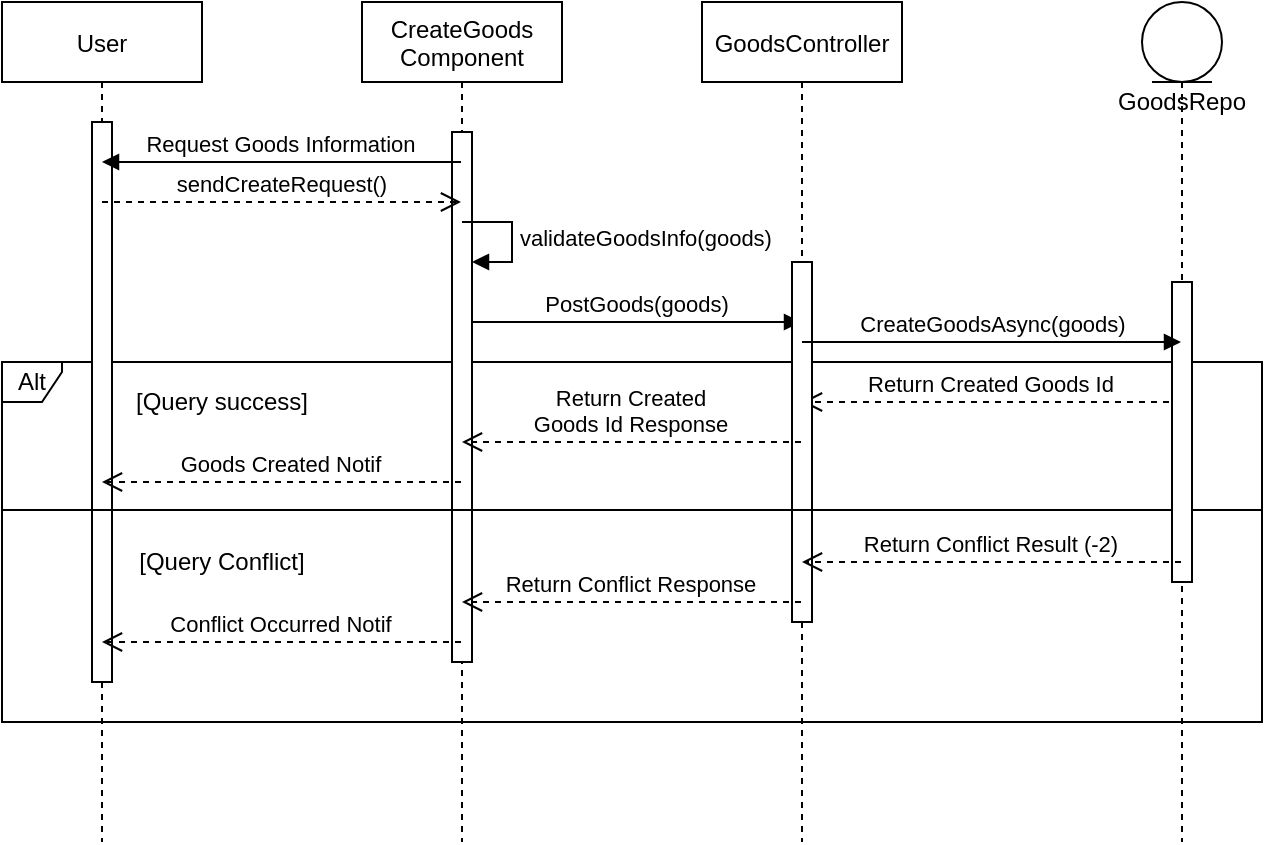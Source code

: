 <mxfile version="13.9.5" type="device" pages="4"><diagram id="jd_FFFFqi0_4Zgu6U5HR" name="Create"><mxGraphModel dx="1022" dy="537" grid="1" gridSize="10" guides="1" tooltips="1" connect="1" arrows="1" fold="1" page="1" pageScale="1" pageWidth="850" pageHeight="1100" math="0" shadow="0"><root><mxCell id="0"/><mxCell id="1" parent="0"/><mxCell id="KHjsWVl6WgxrpaKe_uxW-1" value="Alt" style="shape=umlFrame;whiteSpace=wrap;html=1;width=30;height=20;" parent="1" vertex="1"><mxGeometry x="120" y="260" width="630" height="180" as="geometry"/></mxCell><mxCell id="KHjsWVl6WgxrpaKe_uxW-2" value="User" style="shape=umlLifeline;perimeter=lifelinePerimeter;container=1;collapsible=0;recursiveResize=0;rounded=0;shadow=0;strokeWidth=1;" parent="1" vertex="1"><mxGeometry x="120" y="80" width="100" height="420" as="geometry"/></mxCell><mxCell id="KHjsWVl6WgxrpaKe_uxW-3" value="" style="points=[];perimeter=orthogonalPerimeter;rounded=0;shadow=0;strokeWidth=1;" parent="KHjsWVl6WgxrpaKe_uxW-2" vertex="1"><mxGeometry x="45" y="60" width="10" height="280" as="geometry"/></mxCell><mxCell id="KHjsWVl6WgxrpaKe_uxW-4" value="Return Created Goods Id" style="verticalAlign=bottom;endArrow=open;dashed=1;endSize=8;shadow=0;strokeWidth=1;" parent="1" source="KHjsWVl6WgxrpaKe_uxW-20" target="KHjsWVl6WgxrpaKe_uxW-9" edge="1"><mxGeometry relative="1" as="geometry"><mxPoint x="520" y="310" as="targetPoint"/><Array as="points"><mxPoint x="600" y="280"/></Array><mxPoint x="689.5" y="280" as="sourcePoint"/></mxGeometry></mxCell><mxCell id="KHjsWVl6WgxrpaKe_uxW-5" value="PostGoods(goods)" style="verticalAlign=bottom;endArrow=block;shadow=0;strokeWidth=1;" parent="1" source="KHjsWVl6WgxrpaKe_uxW-6" target="KHjsWVl6WgxrpaKe_uxW-9" edge="1"><mxGeometry x="0.035" relative="1" as="geometry"><mxPoint x="275" y="160" as="sourcePoint"/><mxPoint x="500" y="226" as="targetPoint"/><Array as="points"><mxPoint x="420" y="240"/></Array><mxPoint as="offset"/></mxGeometry></mxCell><mxCell id="KHjsWVl6WgxrpaKe_uxW-6" value="CreateGoods&#10;Component" style="shape=umlLifeline;perimeter=lifelinePerimeter;container=1;collapsible=0;recursiveResize=0;rounded=0;shadow=0;strokeWidth=1;" parent="1" vertex="1"><mxGeometry x="300" y="80" width="100" height="420" as="geometry"/></mxCell><mxCell id="KHjsWVl6WgxrpaKe_uxW-7" value="" style="points=[];perimeter=orthogonalPerimeter;rounded=0;shadow=0;strokeWidth=1;" parent="KHjsWVl6WgxrpaKe_uxW-6" vertex="1"><mxGeometry x="45" y="65" width="10" height="265" as="geometry"/></mxCell><mxCell id="KHjsWVl6WgxrpaKe_uxW-8" value="validateGoodsInfo(goods)" style="edgeStyle=orthogonalEdgeStyle;html=1;align=left;spacingLeft=2;endArrow=block;rounded=0;entryX=1;entryY=0;" parent="KHjsWVl6WgxrpaKe_uxW-6" edge="1"><mxGeometry relative="1" as="geometry"><mxPoint x="50" y="110" as="sourcePoint"/><Array as="points"><mxPoint x="75" y="110"/></Array><mxPoint x="55" y="130" as="targetPoint"/></mxGeometry></mxCell><mxCell id="KHjsWVl6WgxrpaKe_uxW-9" value="GoodsController" style="shape=umlLifeline;perimeter=lifelinePerimeter;container=1;collapsible=0;recursiveResize=0;rounded=0;shadow=0;strokeWidth=1;" parent="1" vertex="1"><mxGeometry x="470" y="80" width="100" height="420" as="geometry"/></mxCell><mxCell id="KHjsWVl6WgxrpaKe_uxW-10" value="" style="points=[];perimeter=orthogonalPerimeter;rounded=0;shadow=0;strokeWidth=1;" parent="KHjsWVl6WgxrpaKe_uxW-9" vertex="1"><mxGeometry x="45" y="130" width="10" height="180" as="geometry"/></mxCell><mxCell id="KHjsWVl6WgxrpaKe_uxW-11" value="Goods Created Notif" style="verticalAlign=bottom;endArrow=open;dashed=1;endSize=8;shadow=0;strokeWidth=1;" parent="1" source="KHjsWVl6WgxrpaKe_uxW-6" target="KHjsWVl6WgxrpaKe_uxW-2" edge="1"><mxGeometry relative="1" as="geometry"><mxPoint x="180" y="314" as="targetPoint"/><mxPoint x="350.17" y="320" as="sourcePoint"/><Array as="points"><mxPoint x="260" y="320"/></Array></mxGeometry></mxCell><mxCell id="KHjsWVl6WgxrpaKe_uxW-12" value="Return Conflict Response" style="verticalAlign=bottom;endArrow=open;dashed=1;endSize=8;shadow=0;strokeWidth=1;" parent="1" source="KHjsWVl6WgxrpaKe_uxW-9" target="KHjsWVl6WgxrpaKe_uxW-6" edge="1"><mxGeometry relative="1" as="geometry"><mxPoint x="350" y="380" as="targetPoint"/><mxPoint x="490" y="380" as="sourcePoint"/><Array as="points"><mxPoint x="430" y="380"/></Array></mxGeometry></mxCell><mxCell id="KHjsWVl6WgxrpaKe_uxW-13" value="Conflict Occurred Notif" style="verticalAlign=bottom;endArrow=open;dashed=1;endSize=8;shadow=0;strokeWidth=1;" parent="1" source="KHjsWVl6WgxrpaKe_uxW-6" target="KHjsWVl6WgxrpaKe_uxW-2" edge="1"><mxGeometry relative="1" as="geometry"><mxPoint x="180" y="400" as="targetPoint"/><mxPoint x="340" y="400" as="sourcePoint"/><Array as="points"><mxPoint x="260" y="400"/></Array></mxGeometry></mxCell><mxCell id="KHjsWVl6WgxrpaKe_uxW-14" value="Request Goods Information" style="verticalAlign=bottom;endArrow=block;shadow=0;strokeWidth=1;" parent="1" source="KHjsWVl6WgxrpaKe_uxW-6" target="KHjsWVl6WgxrpaKe_uxW-2" edge="1"><mxGeometry relative="1" as="geometry"><mxPoint x="180" y="170.22" as="sourcePoint"/><mxPoint x="175" y="183" as="targetPoint"/><Array as="points"><mxPoint x="270" y="160"/></Array></mxGeometry></mxCell><mxCell id="KHjsWVl6WgxrpaKe_uxW-15" value="Return Created &#10;Goods Id Response" style="verticalAlign=bottom;endArrow=open;dashed=1;endSize=8;shadow=0;strokeWidth=1;" parent="1" source="KHjsWVl6WgxrpaKe_uxW-9" target="KHjsWVl6WgxrpaKe_uxW-6" edge="1"><mxGeometry relative="1" as="geometry"><mxPoint x="360" y="280" as="targetPoint"/><mxPoint x="495.17" y="280.1" as="sourcePoint"/><Array as="points"><mxPoint x="430" y="300"/></Array></mxGeometry></mxCell><mxCell id="KHjsWVl6WgxrpaKe_uxW-16" value="[Query success]" style="text;html=1;strokeColor=none;fillColor=none;align=center;verticalAlign=middle;whiteSpace=wrap;rounded=0;" parent="1" vertex="1"><mxGeometry x="180" y="270" width="100" height="20" as="geometry"/></mxCell><mxCell id="KHjsWVl6WgxrpaKe_uxW-17" value="" style="line;strokeWidth=1;fillColor=none;align=left;verticalAlign=middle;spacingTop=-1;spacingLeft=3;spacingRight=3;rotatable=0;labelPosition=right;points=[];portConstraint=eastwest;" parent="1" vertex="1"><mxGeometry x="120" y="330" width="630" height="8" as="geometry"/></mxCell><mxCell id="KHjsWVl6WgxrpaKe_uxW-18" value="[Query Conflict]" style="text;html=1;strokeColor=none;fillColor=none;align=center;verticalAlign=middle;whiteSpace=wrap;rounded=0;" parent="1" vertex="1"><mxGeometry x="185" y="350" width="90" height="20" as="geometry"/></mxCell><mxCell id="KHjsWVl6WgxrpaKe_uxW-19" value="sendCreateRequest()" style="verticalAlign=bottom;endArrow=open;dashed=1;endSize=8;shadow=0;strokeWidth=1;" parent="1" source="KHjsWVl6WgxrpaKe_uxW-2" target="KHjsWVl6WgxrpaKe_uxW-6" edge="1"><mxGeometry relative="1" as="geometry"><mxPoint x="345" y="220" as="targetPoint"/><mxPoint x="175" y="220" as="sourcePoint"/><Array as="points"><mxPoint x="270" y="180"/></Array></mxGeometry></mxCell><mxCell id="KHjsWVl6WgxrpaKe_uxW-20" value="GoodsRepo" style="shape=umlLifeline;participant=umlEntity;perimeter=lifelinePerimeter;whiteSpace=wrap;html=1;container=1;collapsible=0;recursiveResize=0;verticalAlign=top;spacingTop=36;outlineConnect=0;" parent="1" vertex="1"><mxGeometry x="690" y="80" width="40" height="420" as="geometry"/></mxCell><mxCell id="KHjsWVl6WgxrpaKe_uxW-21" value="" style="html=1;points=[];perimeter=orthogonalPerimeter;" parent="KHjsWVl6WgxrpaKe_uxW-20" vertex="1"><mxGeometry x="15" y="140" width="10" height="150" as="geometry"/></mxCell><mxCell id="KHjsWVl6WgxrpaKe_uxW-22" value="Return Conflict Result (-2)" style="verticalAlign=bottom;endArrow=open;dashed=1;endSize=8;shadow=0;strokeWidth=1;" parent="1" source="KHjsWVl6WgxrpaKe_uxW-20" target="KHjsWVl6WgxrpaKe_uxW-9" edge="1"><mxGeometry relative="1" as="geometry"><mxPoint x="503.64" y="360.4" as="targetPoint"/><mxPoint x="689.5" y="360" as="sourcePoint"/><Array as="points"><mxPoint x="600" y="360"/></Array></mxGeometry></mxCell><mxCell id="KHjsWVl6WgxrpaKe_uxW-23" value="CreateGoodsAsync(goods)" style="html=1;verticalAlign=bottom;endArrow=block;" parent="1" source="KHjsWVl6WgxrpaKe_uxW-9" target="KHjsWVl6WgxrpaKe_uxW-20" edge="1"><mxGeometry width="80" relative="1" as="geometry"><mxPoint x="380" y="280" as="sourcePoint"/><mxPoint x="460" y="280" as="targetPoint"/><Array as="points"><mxPoint x="590" y="250"/></Array></mxGeometry></mxCell></root></mxGraphModel></diagram><diagram id="Ml4tQamNGofThZzvIT6g" name="Read"><mxGraphModel dx="1022" dy="537" grid="1" gridSize="10" guides="1" tooltips="1" connect="1" arrows="1" fold="1" page="1" pageScale="1" pageWidth="850" pageHeight="1100" math="0" shadow="0"><root><mxCell id="9LPj89g7nIXvsc9wr1Oa-0"/><mxCell id="9LPj89g7nIXvsc9wr1Oa-1" parent="9LPj89g7nIXvsc9wr1Oa-0"/><mxCell id="9LPj89g7nIXvsc9wr1Oa-2" value="User" style="shape=umlLifeline;perimeter=lifelinePerimeter;container=1;collapsible=0;recursiveResize=0;rounded=0;shadow=0;strokeWidth=1;" parent="9LPj89g7nIXvsc9wr1Oa-1" vertex="1"><mxGeometry x="80" y="80" width="100" height="290" as="geometry"/></mxCell><mxCell id="9LPj89g7nIXvsc9wr1Oa-3" value="" style="html=1;points=[];perimeter=orthogonalPerimeter;" parent="9LPj89g7nIXvsc9wr1Oa-2" vertex="1"><mxGeometry x="45" y="70" width="10" height="150" as="geometry"/></mxCell><mxCell id="9LPj89g7nIXvsc9wr1Oa-4" value="ReadGoods&#10;Component" style="shape=umlLifeline;perimeter=lifelinePerimeter;container=1;collapsible=0;recursiveResize=0;rounded=0;shadow=0;strokeWidth=1;" parent="9LPj89g7nIXvsc9wr1Oa-1" vertex="1"><mxGeometry x="300" y="80" width="100" height="290" as="geometry"/></mxCell><mxCell id="9LPj89g7nIXvsc9wr1Oa-5" value="" style="html=1;points=[];perimeter=orthogonalPerimeter;" parent="9LPj89g7nIXvsc9wr1Oa-4" vertex="1"><mxGeometry x="45" y="70" width="10" height="150" as="geometry"/></mxCell><mxCell id="9LPj89g7nIXvsc9wr1Oa-6" value="GoodsController" style="shape=umlLifeline;perimeter=lifelinePerimeter;container=1;collapsible=0;recursiveResize=0;rounded=0;shadow=0;strokeWidth=1;" parent="9LPj89g7nIXvsc9wr1Oa-1" vertex="1"><mxGeometry x="470" y="80" width="100" height="290" as="geometry"/></mxCell><mxCell id="9LPj89g7nIXvsc9wr1Oa-7" value="" style="html=1;points=[];perimeter=orthogonalPerimeter;" parent="9LPj89g7nIXvsc9wr1Oa-6" vertex="1"><mxGeometry x="45" y="90" width="10" height="110" as="geometry"/></mxCell><mxCell id="9LPj89g7nIXvsc9wr1Oa-8" value="sendGetGoodsRequest()" style="html=1;verticalAlign=bottom;endArrow=block;" parent="9LPj89g7nIXvsc9wr1Oa-1" source="9LPj89g7nIXvsc9wr1Oa-2" target="9LPj89g7nIXvsc9wr1Oa-4" edge="1"><mxGeometry width="80" relative="1" as="geometry"><mxPoint x="380" y="280" as="sourcePoint"/><mxPoint x="460" y="280" as="targetPoint"/><Array as="points"><mxPoint x="280" y="160"/></Array></mxGeometry></mxCell><mxCell id="9LPj89g7nIXvsc9wr1Oa-9" value="GoodsRepo" style="shape=umlLifeline;participant=umlEntity;perimeter=lifelinePerimeter;whiteSpace=wrap;html=1;container=1;collapsible=0;recursiveResize=0;verticalAlign=top;spacingTop=36;outlineConnect=0;" parent="9LPj89g7nIXvsc9wr1Oa-1" vertex="1"><mxGeometry x="670" y="80" width="40" height="290" as="geometry"/></mxCell><mxCell id="9LPj89g7nIXvsc9wr1Oa-10" value="" style="html=1;points=[];perimeter=orthogonalPerimeter;" parent="9LPj89g7nIXvsc9wr1Oa-9" vertex="1"><mxGeometry x="15" y="110" width="10" height="70" as="geometry"/></mxCell><mxCell id="9LPj89g7nIXvsc9wr1Oa-11" value="GetGoods(pagination)" style="html=1;verticalAlign=bottom;endArrow=block;" parent="9LPj89g7nIXvsc9wr1Oa-1" source="9LPj89g7nIXvsc9wr1Oa-4" target="9LPj89g7nIXvsc9wr1Oa-6" edge="1"><mxGeometry width="80" relative="1" as="geometry"><mxPoint x="380" y="280" as="sourcePoint"/><mxPoint x="460" y="280" as="targetPoint"/><Array as="points"><mxPoint x="450" y="180"/></Array></mxGeometry></mxCell><mxCell id="9LPj89g7nIXvsc9wr1Oa-12" value="GetGoodsAsync(pagination)" style="html=1;verticalAlign=bottom;endArrow=block;" parent="9LPj89g7nIXvsc9wr1Oa-1" source="9LPj89g7nIXvsc9wr1Oa-6" target="9LPj89g7nIXvsc9wr1Oa-9" edge="1"><mxGeometry width="80" relative="1" as="geometry"><mxPoint x="380" y="280" as="sourcePoint"/><mxPoint x="460" y="280" as="targetPoint"/><Array as="points"><mxPoint x="600" y="200"/></Array></mxGeometry></mxCell><mxCell id="9LPj89g7nIXvsc9wr1Oa-13" value="Return Goods List &lt;br&gt;wrapped by pagination" style="html=1;verticalAlign=bottom;endArrow=open;dashed=1;endSize=8;" parent="9LPj89g7nIXvsc9wr1Oa-1" source="9LPj89g7nIXvsc9wr1Oa-9" target="9LPj89g7nIXvsc9wr1Oa-6" edge="1"><mxGeometry relative="1" as="geometry"><mxPoint x="460" y="280" as="sourcePoint"/><mxPoint x="380" y="280" as="targetPoint"/><Array as="points"><mxPoint x="610" y="250"/></Array></mxGeometry></mxCell><mxCell id="9LPj89g7nIXvsc9wr1Oa-14" value="Return Data Response" style="html=1;verticalAlign=bottom;endArrow=open;dashed=1;endSize=8;" parent="9LPj89g7nIXvsc9wr1Oa-1" source="9LPj89g7nIXvsc9wr1Oa-6" target="9LPj89g7nIXvsc9wr1Oa-4" edge="1"><mxGeometry relative="1" as="geometry"><mxPoint x="460" y="260" as="sourcePoint"/><mxPoint x="380" y="260" as="targetPoint"/><Array as="points"><mxPoint x="440" y="270"/></Array></mxGeometry></mxCell><mxCell id="9LPj89g7nIXvsc9wr1Oa-15" value="Shows Goods List" style="html=1;verticalAlign=bottom;endArrow=open;dashed=1;endSize=8;" parent="9LPj89g7nIXvsc9wr1Oa-1" source="9LPj89g7nIXvsc9wr1Oa-4" target="9LPj89g7nIXvsc9wr1Oa-2" edge="1"><mxGeometry relative="1" as="geometry"><mxPoint x="460" y="260" as="sourcePoint"/><mxPoint x="380" y="260" as="targetPoint"/><Array as="points"><mxPoint x="250" y="290"/></Array></mxGeometry></mxCell></root></mxGraphModel></diagram><diagram id="VFFT8JCSSHa8MBeKwjtE" name="Update"><mxGraphModel dx="1847" dy="917" grid="1" gridSize="10" guides="1" tooltips="1" connect="1" arrows="1" fold="1" page="1" pageScale="1" pageWidth="850" pageHeight="1100" math="0" shadow="0"><root><mxCell id="oMEfa0u0N_enMjDQb6o1-0"/><mxCell id="oMEfa0u0N_enMjDQb6o1-1" parent="oMEfa0u0N_enMjDQb6o1-0"/><mxCell id="oMEfa0u0N_enMjDQb6o1-2" value="User" style="shape=umlLifeline;perimeter=lifelinePerimeter;container=1;collapsible=0;recursiveResize=0;rounded=0;shadow=0;strokeWidth=1;" vertex="1" parent="oMEfa0u0N_enMjDQb6o1-1"><mxGeometry x="65" y="95" width="100" height="850" as="geometry"/></mxCell><mxCell id="oMEfa0u0N_enMjDQb6o1-3" value="" style="html=1;points=[];perimeter=orthogonalPerimeter;" vertex="1" parent="oMEfa0u0N_enMjDQb6o1-2"><mxGeometry x="45" y="70" width="10" height="740" as="geometry"/></mxCell><mxCell id="oMEfa0u0N_enMjDQb6o1-4" value="ReadGoods&#10;Component" style="shape=umlLifeline;perimeter=lifelinePerimeter;container=1;collapsible=0;recursiveResize=0;rounded=0;shadow=0;strokeWidth=1;" vertex="1" parent="oMEfa0u0N_enMjDQb6o1-1"><mxGeometry x="270" y="95" width="100" height="850" as="geometry"/></mxCell><mxCell id="oMEfa0u0N_enMjDQb6o1-5" value="" style="html=1;points=[];perimeter=orthogonalPerimeter;" vertex="1" parent="oMEfa0u0N_enMjDQb6o1-4"><mxGeometry x="45" y="70" width="10" height="730" as="geometry"/></mxCell><mxCell id="oMEfa0u0N_enMjDQb6o1-6" value="GoodsController" style="shape=umlLifeline;perimeter=lifelinePerimeter;container=1;collapsible=0;recursiveResize=0;rounded=0;shadow=0;strokeWidth=1;" vertex="1" parent="oMEfa0u0N_enMjDQb6o1-1"><mxGeometry x="475" y="95" width="100" height="850" as="geometry"/></mxCell><mxCell id="oMEfa0u0N_enMjDQb6o1-7" value="" style="html=1;points=[];perimeter=orthogonalPerimeter;" vertex="1" parent="oMEfa0u0N_enMjDQb6o1-6"><mxGeometry x="45" y="270" width="10" height="500" as="geometry"/></mxCell><mxCell id="oMEfa0u0N_enMjDQb6o1-8" value="GoodsRepo" style="shape=umlLifeline;participant=umlEntity;perimeter=lifelinePerimeter;whiteSpace=wrap;html=1;container=1;collapsible=0;recursiveResize=0;verticalAlign=top;spacingTop=36;outlineConnect=0;" vertex="1" parent="oMEfa0u0N_enMjDQb6o1-1"><mxGeometry x="745" y="105" width="40" height="840" as="geometry"/></mxCell><mxCell id="oMEfa0u0N_enMjDQb6o1-9" value="" style="html=1;points=[];perimeter=orthogonalPerimeter;" vertex="1" parent="oMEfa0u0N_enMjDQb6o1-8"><mxGeometry x="15" y="400" width="10" height="330" as="geometry"/></mxCell><mxCell id="oMEfa0u0N_enMjDQb6o1-10" value="updateGoods(id)" style="html=1;verticalAlign=bottom;endArrow=block;" edge="1" parent="oMEfa0u0N_enMjDQb6o1-1" source="oMEfa0u0N_enMjDQb6o1-2" target="oMEfa0u0N_enMjDQb6o1-4"><mxGeometry width="80" relative="1" as="geometry"><mxPoint x="335" y="295" as="sourcePoint"/><mxPoint x="415" y="295" as="targetPoint"/><Array as="points"><mxPoint x="215" y="175"/></Array></mxGeometry></mxCell><mxCell id="oMEfa0u0N_enMjDQb6o1-11" value="Request new Goods info" style="html=1;verticalAlign=bottom;endArrow=block;" edge="1" parent="oMEfa0u0N_enMjDQb6o1-1" source="oMEfa0u0N_enMjDQb6o1-4" target="oMEfa0u0N_enMjDQb6o1-2"><mxGeometry width="80" relative="1" as="geometry"><mxPoint x="335" y="295" as="sourcePoint"/><mxPoint x="415" y="295" as="targetPoint"/><Array as="points"><mxPoint x="205" y="205"/></Array></mxGeometry></mxCell><mxCell id="oMEfa0u0N_enMjDQb6o1-12" value="Return newGoodsInfo" style="html=1;verticalAlign=bottom;endArrow=open;dashed=1;endSize=8;" edge="1" parent="oMEfa0u0N_enMjDQb6o1-1" source="oMEfa0u0N_enMjDQb6o1-2" target="oMEfa0u0N_enMjDQb6o1-4"><mxGeometry relative="1" as="geometry"><mxPoint x="415" y="295" as="sourcePoint"/><mxPoint x="335" y="295" as="targetPoint"/><Array as="points"><mxPoint x="195" y="235"/></Array></mxGeometry></mxCell><mxCell id="oMEfa0u0N_enMjDQb6o1-13" value="&lt;div style=&quot;text-align: left&quot;&gt;sendUpdateRequest(&lt;/div&gt;&lt;div style=&quot;text-align: left&quot;&gt;&amp;nbsp; &amp;nbsp;goodsId,&lt;/div&gt;&lt;div style=&quot;text-align: left&quot;&gt;&amp;nbsp; &amp;nbsp;newGoodsInfo&lt;/div&gt;&lt;div style=&quot;text-align: left&quot;&gt;)&lt;/div&gt;" style="html=1;verticalAlign=bottom;endArrow=block;" edge="1" parent="oMEfa0u0N_enMjDQb6o1-1" source="oMEfa0u0N_enMjDQb6o1-4" target="oMEfa0u0N_enMjDQb6o1-4"><mxGeometry x="0.37" y="-60" width="80" relative="1" as="geometry"><mxPoint x="335" y="295" as="sourcePoint"/><mxPoint x="415" y="295" as="targetPoint"/><Array as="points"><mxPoint x="345" y="255"/><mxPoint x="345" y="285"/></Array><mxPoint x="61" y="60" as="offset"/></mxGeometry></mxCell><mxCell id="oMEfa0u0N_enMjDQb6o1-14" value="validateGoodsInfo(&lt;br&gt;&amp;nbsp; &amp;nbsp;newGoodsInfo&lt;br&gt;)" style="html=1;verticalAlign=bottom;endArrow=block;align=left;" edge="1" parent="oMEfa0u0N_enMjDQb6o1-1" source="oMEfa0u0N_enMjDQb6o1-4" target="oMEfa0u0N_enMjDQb6o1-4"><mxGeometry x="0.37" y="14" width="80" relative="1" as="geometry"><mxPoint x="335" y="265" as="sourcePoint"/><mxPoint x="415" y="265" as="targetPoint"/><Array as="points"><mxPoint x="345" y="305"/><mxPoint x="345" y="335"/></Array><mxPoint x="11" y="-4" as="offset"/></mxGeometry></mxCell><mxCell id="oMEfa0u0N_enMjDQb6o1-15" value="PutGoods(goodsId, newGoodsInfo)" style="html=1;verticalAlign=bottom;endArrow=block;" edge="1" parent="oMEfa0u0N_enMjDQb6o1-1" source="oMEfa0u0N_enMjDQb6o1-4" target="oMEfa0u0N_enMjDQb6o1-6"><mxGeometry width="80" relative="1" as="geometry"><mxPoint x="335" y="335" as="sourcePoint"/><mxPoint x="415" y="335" as="targetPoint"/><Array as="points"><mxPoint x="365" y="375"/></Array></mxGeometry></mxCell><mxCell id="oMEfa0u0N_enMjDQb6o1-16" value="Return BadRequest Response" style="html=1;verticalAlign=bottom;endArrow=open;dashed=1;endSize=8;" edge="1" parent="oMEfa0u0N_enMjDQb6o1-1" source="oMEfa0u0N_enMjDQb6o1-6" target="oMEfa0u0N_enMjDQb6o1-4"><mxGeometry relative="1" as="geometry"><mxPoint x="515" y="335" as="sourcePoint"/><mxPoint x="435" y="335" as="targetPoint"/><Array as="points"><mxPoint x="405" y="445"/></Array></mxGeometry></mxCell><mxCell id="oMEfa0u0N_enMjDQb6o1-17" value="Bad request notif" style="html=1;verticalAlign=bottom;endArrow=open;dashed=1;endSize=8;" edge="1" parent="oMEfa0u0N_enMjDQb6o1-1" source="oMEfa0u0N_enMjDQb6o1-4" target="oMEfa0u0N_enMjDQb6o1-2"><mxGeometry relative="1" as="geometry"><mxPoint x="515" y="335" as="sourcePoint"/><mxPoint x="435" y="335" as="targetPoint"/><Array as="points"><mxPoint x="225" y="475"/></Array></mxGeometry></mxCell><mxCell id="oMEfa0u0N_enMjDQb6o1-18" value="&lt;b&gt;[Goods Id in route and newGoodsInfo does not match]&lt;/b&gt;" style="text;html=1;strokeColor=none;fillColor=none;align=center;verticalAlign=middle;whiteSpace=wrap;rounded=0;" vertex="1" parent="oMEfa0u0N_enMjDQb6o1-1"><mxGeometry x="125" y="405" width="190" height="20" as="geometry"/></mxCell><mxCell id="oMEfa0u0N_enMjDQb6o1-19" value="" style="line;strokeWidth=1;fillColor=none;align=left;verticalAlign=middle;spacingTop=-1;spacingLeft=3;spacingRight=3;rotatable=0;labelPosition=right;points=[];portConstraint=eastwest;" vertex="1" parent="oMEfa0u0N_enMjDQb6o1-1"><mxGeometry x="85" y="495" width="700" height="8" as="geometry"/></mxCell><mxCell id="oMEfa0u0N_enMjDQb6o1-20" value="&lt;b&gt;[Else]&lt;/b&gt;" style="text;html=1;strokeColor=none;fillColor=none;align=center;verticalAlign=middle;whiteSpace=wrap;rounded=0;" vertex="1" parent="oMEfa0u0N_enMjDQb6o1-1"><mxGeometry x="125" y="503" width="40" height="20" as="geometry"/></mxCell><mxCell id="oMEfa0u0N_enMjDQb6o1-21" value="UpdateGoodsAsync(goodsId, newGoodsInfo)" style="html=1;verticalAlign=bottom;endArrow=block;" edge="1" parent="oMEfa0u0N_enMjDQb6o1-1" source="oMEfa0u0N_enMjDQb6o1-6" target="oMEfa0u0N_enMjDQb6o1-8"><mxGeometry width="80" relative="1" as="geometry"><mxPoint x="435" y="495" as="sourcePoint"/><mxPoint x="515" y="495" as="targetPoint"/><Array as="points"><mxPoint x="595" y="525"/></Array></mxGeometry></mxCell><mxCell id="oMEfa0u0N_enMjDQb6o1-22" value="Return NoContent" style="html=1;verticalAlign=bottom;endArrow=open;dashed=1;endSize=8;" edge="1" parent="oMEfa0u0N_enMjDQb6o1-1" source="oMEfa0u0N_enMjDQb6o1-8" target="oMEfa0u0N_enMjDQb6o1-6"><mxGeometry relative="1" as="geometry"><mxPoint x="515" y="595" as="sourcePoint"/><mxPoint x="435" y="595" as="targetPoint"/><Array as="points"><mxPoint x="625" y="585"/></Array></mxGeometry></mxCell><mxCell id="oMEfa0u0N_enMjDQb6o1-23" value="Return NoContent Response" style="html=1;verticalAlign=bottom;endArrow=open;dashed=1;endSize=8;" edge="1" parent="oMEfa0u0N_enMjDQb6o1-1" source="oMEfa0u0N_enMjDQb6o1-6" target="oMEfa0u0N_enMjDQb6o1-4"><mxGeometry relative="1" as="geometry"><mxPoint x="515" y="495" as="sourcePoint"/><mxPoint x="435" y="495" as="targetPoint"/><Array as="points"><mxPoint x="425" y="605"/></Array></mxGeometry></mxCell><mxCell id="oMEfa0u0N_enMjDQb6o1-24" value="updateGoodsData(newGoodsInfo)" style="edgeStyle=orthogonalEdgeStyle;html=1;align=left;spacingLeft=2;endArrow=block;rounded=0;entryX=1;entryY=0;" edge="1" parent="oMEfa0u0N_enMjDQb6o1-1"><mxGeometry relative="1" as="geometry"><mxPoint x="320" y="625" as="sourcePoint"/><Array as="points"><mxPoint x="345" y="625"/></Array><mxPoint x="325" y="645" as="targetPoint"/></mxGeometry></mxCell><mxCell id="oMEfa0u0N_enMjDQb6o1-25" value="Successfully updated notif" style="html=1;verticalAlign=bottom;endArrow=open;dashed=1;endSize=8;" edge="1" parent="oMEfa0u0N_enMjDQb6o1-1" source="oMEfa0u0N_enMjDQb6o1-4" target="oMEfa0u0N_enMjDQb6o1-2"><mxGeometry relative="1" as="geometry"><mxPoint x="515" y="595" as="sourcePoint"/><mxPoint x="435" y="595" as="targetPoint"/><Array as="points"><mxPoint x="255" y="675"/></Array></mxGeometry></mxCell><mxCell id="oMEfa0u0N_enMjDQb6o1-26" value="" style="line;strokeWidth=1;fillColor=none;align=left;verticalAlign=middle;spacingTop=-1;spacingLeft=3;spacingRight=3;rotatable=0;labelPosition=right;points=[];portConstraint=eastwest;" vertex="1" parent="oMEfa0u0N_enMjDQb6o1-1"><mxGeometry x="95" y="703" width="680" height="2" as="geometry"/></mxCell><mxCell id="oMEfa0u0N_enMjDQb6o1-27" value="&lt;b&gt;[Successfully updated]&lt;/b&gt;" style="text;html=1;strokeColor=none;fillColor=none;align=center;verticalAlign=middle;whiteSpace=wrap;rounded=0;" vertex="1" parent="oMEfa0u0N_enMjDQb6o1-1"><mxGeometry x="125" y="585" width="140" height="20" as="geometry"/></mxCell><mxCell id="oMEfa0u0N_enMjDQb6o1-28" value="&lt;b&gt;[GoodsCode already exists]&lt;/b&gt;" style="text;html=1;strokeColor=none;fillColor=none;align=center;verticalAlign=middle;whiteSpace=wrap;rounded=0;" vertex="1" parent="oMEfa0u0N_enMjDQb6o1-1"><mxGeometry x="125" y="715" width="170" height="20" as="geometry"/></mxCell><mxCell id="oMEfa0u0N_enMjDQb6o1-29" value="Return Conflict" style="html=1;verticalAlign=bottom;endArrow=open;dashed=1;endSize=8;" edge="1" parent="oMEfa0u0N_enMjDQb6o1-1" source="oMEfa0u0N_enMjDQb6o1-8" target="oMEfa0u0N_enMjDQb6o1-6"><mxGeometry relative="1" as="geometry"><mxPoint x="515" y="675" as="sourcePoint"/><mxPoint x="435" y="675" as="targetPoint"/><Array as="points"><mxPoint x="665" y="735"/></Array></mxGeometry></mxCell><mxCell id="oMEfa0u0N_enMjDQb6o1-30" value="Return Conflict Response" style="html=1;verticalAlign=bottom;endArrow=open;dashed=1;endSize=8;" edge="1" parent="oMEfa0u0N_enMjDQb6o1-1" source="oMEfa0u0N_enMjDQb6o1-6" target="oMEfa0u0N_enMjDQb6o1-4"><mxGeometry relative="1" as="geometry"><mxPoint x="515" y="675" as="sourcePoint"/><mxPoint x="435" y="675" as="targetPoint"/><Array as="points"><mxPoint x="425" y="755"/></Array></mxGeometry></mxCell><mxCell id="oMEfa0u0N_enMjDQb6o1-31" value="Conflict notif" style="html=1;verticalAlign=bottom;endArrow=open;dashed=1;endSize=8;" edge="1" parent="oMEfa0u0N_enMjDQb6o1-1" source="oMEfa0u0N_enMjDQb6o1-4" target="oMEfa0u0N_enMjDQb6o1-2"><mxGeometry relative="1" as="geometry"><mxPoint x="515" y="775" as="sourcePoint"/><mxPoint x="435" y="775" as="targetPoint"/><Array as="points"><mxPoint x="235" y="775"/></Array></mxGeometry></mxCell><mxCell id="oMEfa0u0N_enMjDQb6o1-32" value="" style="line;strokeWidth=1;fillColor=none;align=left;verticalAlign=middle;spacingTop=-1;spacingLeft=3;spacingRight=3;rotatable=0;labelPosition=right;points=[];portConstraint=eastwest;" vertex="1" parent="oMEfa0u0N_enMjDQb6o1-1"><mxGeometry x="95" y="795" width="680" height="8" as="geometry"/></mxCell><mxCell id="oMEfa0u0N_enMjDQb6o1-33" value="&lt;b&gt;[Goods Doesn't exists]&lt;/b&gt;" style="text;html=1;strokeColor=none;fillColor=none;align=center;verticalAlign=middle;whiteSpace=wrap;rounded=0;" vertex="1" parent="oMEfa0u0N_enMjDQb6o1-1"><mxGeometry x="122.5" y="805" width="145" height="20" as="geometry"/></mxCell><mxCell id="oMEfa0u0N_enMjDQb6o1-34" value="Return NotFound" style="html=1;verticalAlign=bottom;endArrow=open;dashed=1;endSize=8;" edge="1" parent="oMEfa0u0N_enMjDQb6o1-1" source="oMEfa0u0N_enMjDQb6o1-8" target="oMEfa0u0N_enMjDQb6o1-6"><mxGeometry relative="1" as="geometry"><mxPoint x="515" y="725" as="sourcePoint"/><mxPoint x="435" y="725" as="targetPoint"/><Array as="points"><mxPoint x="685" y="825"/></Array></mxGeometry></mxCell><mxCell id="oMEfa0u0N_enMjDQb6o1-35" value="Return NotFound Response" style="html=1;verticalAlign=bottom;endArrow=open;dashed=1;endSize=8;" edge="1" parent="oMEfa0u0N_enMjDQb6o1-1" source="oMEfa0u0N_enMjDQb6o1-6" target="oMEfa0u0N_enMjDQb6o1-4"><mxGeometry relative="1" as="geometry"><mxPoint x="515" y="725" as="sourcePoint"/><mxPoint x="435" y="725" as="targetPoint"/><Array as="points"><mxPoint x="465" y="845"/></Array></mxGeometry></mxCell><mxCell id="oMEfa0u0N_enMjDQb6o1-36" value="Goods Not Found notif" style="html=1;verticalAlign=bottom;endArrow=open;dashed=1;endSize=8;" edge="1" parent="oMEfa0u0N_enMjDQb6o1-1" source="oMEfa0u0N_enMjDQb6o1-4" target="oMEfa0u0N_enMjDQb6o1-2"><mxGeometry relative="1" as="geometry"><mxPoint x="515" y="725" as="sourcePoint"/><mxPoint x="435" y="725" as="targetPoint"/><Array as="points"><mxPoint x="205" y="865"/></Array></mxGeometry></mxCell><mxCell id="oMEfa0u0N_enMjDQb6o1-37" value="Alt" style="shape=umlFrame;whiteSpace=wrap;html=1;width=40;height=20;" vertex="1" parent="oMEfa0u0N_enMjDQb6o1-1"><mxGeometry x="95" y="555" width="680" height="420" as="geometry"/></mxCell><mxCell id="oMEfa0u0N_enMjDQb6o1-38" value="Alt" style="shape=umlFrame;whiteSpace=wrap;html=1;width=40;height=20;" vertex="1" parent="oMEfa0u0N_enMjDQb6o1-1"><mxGeometry x="85" y="395" width="700" height="610" as="geometry"/></mxCell></root></mxGraphModel></diagram><diagram id="V4pXVDoF2GVC8yhuoHSm" name="Delete"><mxGraphModel dx="1108" dy="550" grid="1" gridSize="10" guides="1" tooltips="1" connect="1" arrows="1" fold="1" page="1" pageScale="1" pageWidth="850" pageHeight="1100" math="0" shadow="0"><root><mxCell id="qOP_THhoh2l1mIPnknE0-0"/><mxCell id="qOP_THhoh2l1mIPnknE0-1" parent="qOP_THhoh2l1mIPnknE0-0"/><mxCell id="qOP_THhoh2l1mIPnknE0-2" value="Alt" style="shape=umlFrame;whiteSpace=wrap;html=1;width=35;height=20;" vertex="1" parent="qOP_THhoh2l1mIPnknE0-1"><mxGeometry x="125" y="230" width="615" height="240" as="geometry"/></mxCell><mxCell id="qOP_THhoh2l1mIPnknE0-3" value="User" style="shape=umlLifeline;perimeter=lifelinePerimeter;container=1;collapsible=0;recursiveResize=0;rounded=0;shadow=0;strokeWidth=1;" vertex="1" parent="qOP_THhoh2l1mIPnknE0-1"><mxGeometry x="120" y="80" width="100" height="370" as="geometry"/></mxCell><mxCell id="qOP_THhoh2l1mIPnknE0-4" value="" style="points=[];perimeter=orthogonalPerimeter;rounded=0;shadow=0;strokeWidth=1;" vertex="1" parent="qOP_THhoh2l1mIPnknE0-3"><mxGeometry x="45" y="60" width="10" height="280" as="geometry"/></mxCell><mxCell id="qOP_THhoh2l1mIPnknE0-5" value="ReadGoods&#10;Component" style="shape=umlLifeline;perimeter=lifelinePerimeter;container=1;collapsible=0;recursiveResize=0;rounded=0;shadow=0;strokeWidth=1;" vertex="1" parent="qOP_THhoh2l1mIPnknE0-1"><mxGeometry x="300" y="80" width="100" height="370" as="geometry"/></mxCell><mxCell id="qOP_THhoh2l1mIPnknE0-6" value="" style="points=[];perimeter=orthogonalPerimeter;rounded=0;shadow=0;strokeWidth=1;" vertex="1" parent="qOP_THhoh2l1mIPnknE0-5"><mxGeometry x="45" y="65" width="10" height="255" as="geometry"/></mxCell><mxCell id="qOP_THhoh2l1mIPnknE0-7" value="GoodsController" style="shape=umlLifeline;perimeter=lifelinePerimeter;container=1;collapsible=0;recursiveResize=0;rounded=0;shadow=0;strokeWidth=1;" vertex="1" parent="qOP_THhoh2l1mIPnknE0-1"><mxGeometry x="450" y="80" width="100" height="370" as="geometry"/></mxCell><mxCell id="qOP_THhoh2l1mIPnknE0-8" value="" style="points=[];perimeter=orthogonalPerimeter;rounded=0;shadow=0;strokeWidth=1;" vertex="1" parent="qOP_THhoh2l1mIPnknE0-7"><mxGeometry x="45" y="100" width="10" height="200" as="geometry"/></mxCell><mxCell id="qOP_THhoh2l1mIPnknE0-9" value="sendDeleteRequest(goodsId)" style="html=1;verticalAlign=bottom;endArrow=block;" edge="1" parent="qOP_THhoh2l1mIPnknE0-1" source="qOP_THhoh2l1mIPnknE0-3" target="qOP_THhoh2l1mIPnknE0-5"><mxGeometry width="80" relative="1" as="geometry"><mxPoint x="380" y="280" as="sourcePoint"/><mxPoint x="460" y="280" as="targetPoint"/><Array as="points"><mxPoint x="270" y="170"/></Array></mxGeometry></mxCell><mxCell id="qOP_THhoh2l1mIPnknE0-10" value="DeleteGoods(id)" style="html=1;verticalAlign=bottom;endArrow=block;" edge="1" parent="qOP_THhoh2l1mIPnknE0-1" source="qOP_THhoh2l1mIPnknE0-5" target="qOP_THhoh2l1mIPnknE0-7"><mxGeometry width="80" relative="1" as="geometry"><mxPoint x="380" y="280" as="sourcePoint"/><mxPoint x="460" y="280" as="targetPoint"/><Array as="points"><mxPoint x="440" y="190"/></Array></mxGeometry></mxCell><mxCell id="qOP_THhoh2l1mIPnknE0-11" value="DeleteGoodsAsync(id)" style="html=1;verticalAlign=bottom;endArrow=block;" edge="1" parent="qOP_THhoh2l1mIPnknE0-1" source="qOP_THhoh2l1mIPnknE0-7"><mxGeometry width="80" relative="1" as="geometry"><mxPoint x="380" y="280" as="sourcePoint"/><mxPoint x="689.5" y="210" as="targetPoint"/><Array as="points"><mxPoint x="610" y="210"/></Array></mxGeometry></mxCell><mxCell id="qOP_THhoh2l1mIPnknE0-12" value="Return OK" style="html=1;verticalAlign=bottom;endArrow=open;dashed=1;endSize=8;" edge="1" parent="qOP_THhoh2l1mIPnknE0-1" target="qOP_THhoh2l1mIPnknE0-7"><mxGeometry relative="1" as="geometry"><mxPoint x="689.5" y="260" as="sourcePoint"/><mxPoint x="380" y="380" as="targetPoint"/><Array as="points"><mxPoint x="620" y="260"/></Array></mxGeometry></mxCell><mxCell id="qOP_THhoh2l1mIPnknE0-13" value="Return OK Response" style="html=1;verticalAlign=bottom;endArrow=open;dashed=1;endSize=8;" edge="1" parent="qOP_THhoh2l1mIPnknE0-1" source="qOP_THhoh2l1mIPnknE0-7" target="qOP_THhoh2l1mIPnknE0-5"><mxGeometry relative="1" as="geometry"><mxPoint x="460" y="280" as="sourcePoint"/><mxPoint x="380" y="280" as="targetPoint"/><Array as="points"><mxPoint x="440" y="280"/></Array></mxGeometry></mxCell><mxCell id="qOP_THhoh2l1mIPnknE0-14" value="Deleted notif" style="html=1;verticalAlign=bottom;endArrow=open;dashed=1;endSize=8;" edge="1" parent="qOP_THhoh2l1mIPnknE0-1" source="qOP_THhoh2l1mIPnknE0-5" target="qOP_THhoh2l1mIPnknE0-3"><mxGeometry relative="1" as="geometry"><mxPoint x="460" y="280" as="sourcePoint"/><mxPoint x="380" y="280" as="targetPoint"/><Array as="points"><mxPoint x="260" y="300"/></Array></mxGeometry></mxCell><mxCell id="qOP_THhoh2l1mIPnknE0-15" value="Return NotFound" style="html=1;verticalAlign=bottom;endArrow=open;dashed=1;endSize=8;" edge="1" parent="qOP_THhoh2l1mIPnknE0-1" target="qOP_THhoh2l1mIPnknE0-7"><mxGeometry relative="1" as="geometry"><mxPoint x="689.5" y="350" as="sourcePoint"/><mxPoint x="380" y="380" as="targetPoint"/><Array as="points"><mxPoint x="600" y="350"/></Array></mxGeometry></mxCell><mxCell id="qOP_THhoh2l1mIPnknE0-16" value="Return NotFound &lt;br&gt;Response" style="html=1;verticalAlign=bottom;endArrow=open;dashed=1;endSize=8;" edge="1" parent="qOP_THhoh2l1mIPnknE0-1" source="qOP_THhoh2l1mIPnknE0-7" target="qOP_THhoh2l1mIPnknE0-5"><mxGeometry relative="1" as="geometry"><mxPoint x="460" y="380" as="sourcePoint"/><mxPoint x="380" y="380" as="targetPoint"/><Array as="points"><mxPoint x="430" y="370"/></Array></mxGeometry></mxCell><mxCell id="qOP_THhoh2l1mIPnknE0-17" value="Goods Not Found notif" style="html=1;verticalAlign=bottom;endArrow=open;dashed=1;endSize=8;" edge="1" parent="qOP_THhoh2l1mIPnknE0-1" source="qOP_THhoh2l1mIPnknE0-5" target="qOP_THhoh2l1mIPnknE0-3"><mxGeometry relative="1" as="geometry"><mxPoint x="460" y="270" as="sourcePoint"/><mxPoint x="380" y="270" as="targetPoint"/><Array as="points"><mxPoint x="270" y="390"/></Array></mxGeometry></mxCell><mxCell id="qOP_THhoh2l1mIPnknE0-18" value="" style="line;strokeWidth=1;fillColor=none;align=left;verticalAlign=middle;spacingTop=-1;spacingLeft=3;spacingRight=3;rotatable=0;labelPosition=right;points=[];portConstraint=eastwest;" vertex="1" parent="qOP_THhoh2l1mIPnknE0-1"><mxGeometry x="125" y="320" width="615" height="8" as="geometry"/></mxCell><mxCell id="qOP_THhoh2l1mIPnknE0-19" value="[Successfully deleted]" style="text;html=1;strokeColor=none;fillColor=none;align=left;verticalAlign=middle;whiteSpace=wrap;rounded=0;" vertex="1" parent="qOP_THhoh2l1mIPnknE0-1"><mxGeometry x="180" y="240" width="120" height="20" as="geometry"/></mxCell><mxCell id="qOP_THhoh2l1mIPnknE0-20" value="[Data not found]" style="text;html=1;strokeColor=none;fillColor=none;align=left;verticalAlign=middle;whiteSpace=wrap;rounded=0;" vertex="1" parent="qOP_THhoh2l1mIPnknE0-1"><mxGeometry x="180" y="328" width="120" height="20" as="geometry"/></mxCell><mxCell id="qOP_THhoh2l1mIPnknE0-21" value="GoodsRepo" style="shape=umlLifeline;participant=umlEntity;perimeter=lifelinePerimeter;whiteSpace=wrap;html=1;container=1;collapsible=0;recursiveResize=0;verticalAlign=top;spacingTop=36;outlineConnect=0;" vertex="1" parent="qOP_THhoh2l1mIPnknE0-1"><mxGeometry x="670" y="80" width="40" height="300" as="geometry"/></mxCell><mxCell id="qOP_THhoh2l1mIPnknE0-22" value="" style="html=1;points=[];perimeter=orthogonalPerimeter;" vertex="1" parent="qOP_THhoh2l1mIPnknE0-21"><mxGeometry x="15" y="120" width="10" height="160" as="geometry"/></mxCell></root></mxGraphModel></diagram></mxfile>